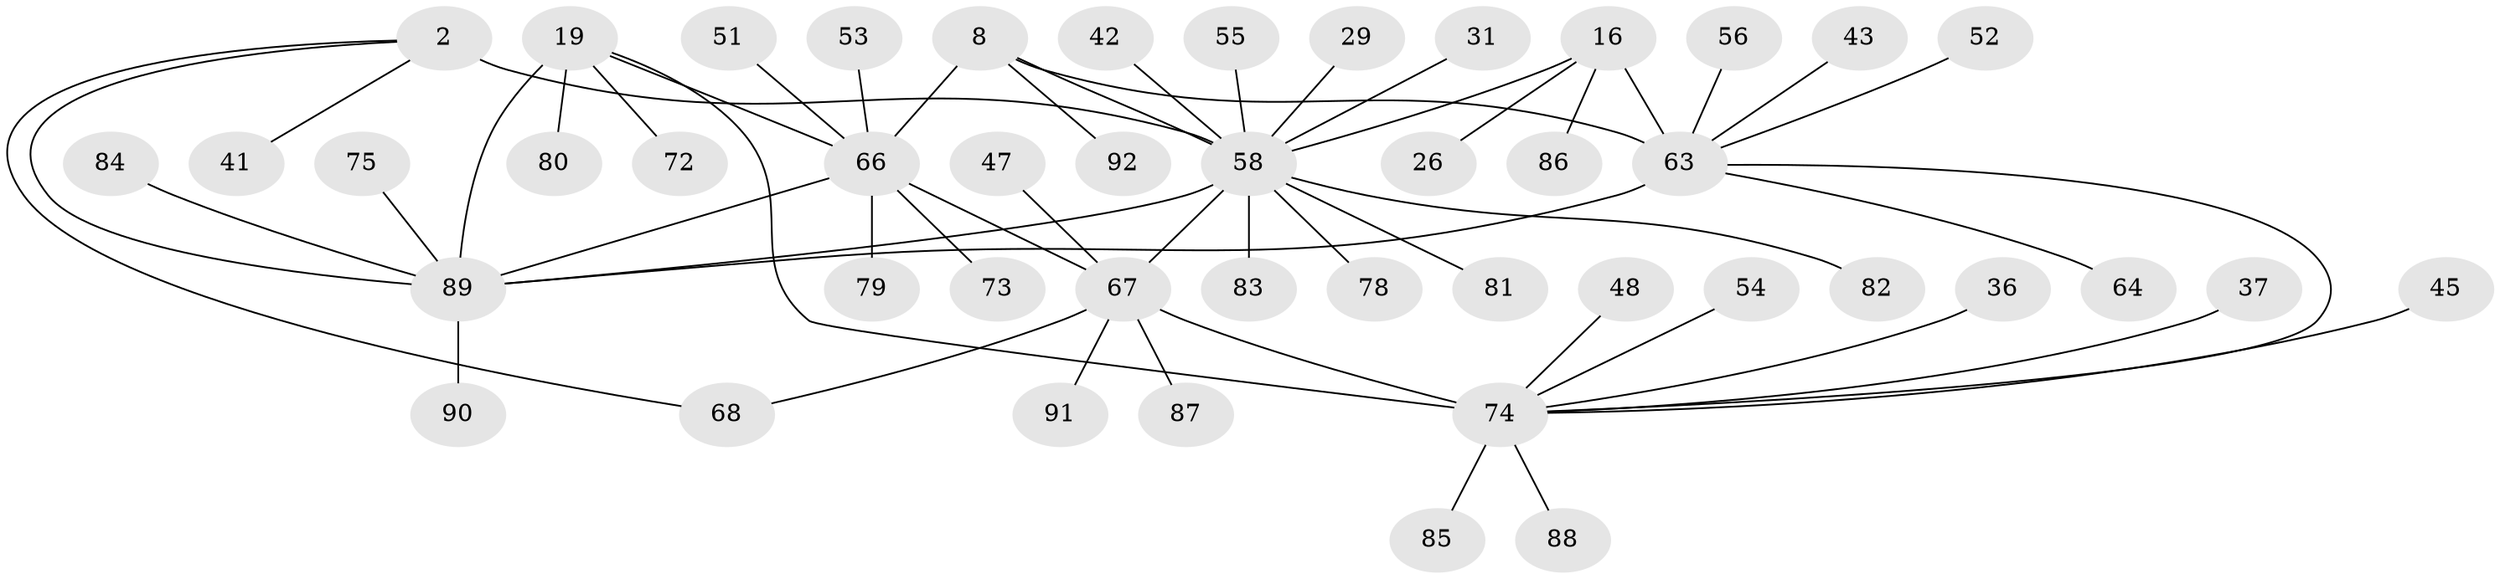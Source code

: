 // original degree distribution, {5: 0.043478260869565216, 4: 0.03260869565217391, 12: 0.010869565217391304, 8: 0.021739130434782608, 9: 0.043478260869565216, 7: 0.05434782608695652, 6: 0.021739130434782608, 2: 0.17391304347826086, 1: 0.5543478260869565, 3: 0.043478260869565216}
// Generated by graph-tools (version 1.1) at 2025/55/03/09/25 04:55:42]
// undirected, 46 vertices, 54 edges
graph export_dot {
graph [start="1"]
  node [color=gray90,style=filled];
  2 [super="+1"];
  8 [super="+6"];
  16 [super="+14"];
  19 [super="+18"];
  26;
  29;
  31;
  36;
  37;
  41;
  42;
  43;
  45;
  47;
  48;
  51 [super="+23"];
  52;
  53;
  54;
  55;
  56;
  58 [super="+40"];
  63 [super="+15"];
  64;
  66 [super="+7+22+50"];
  67 [super="+12"];
  68;
  72 [super="+46"];
  73 [super="+32"];
  74 [super="+39+11+28+34"];
  75;
  78 [super="+77"];
  79 [super="+71"];
  80;
  81;
  82 [super="+61+69"];
  83 [super="+76"];
  84 [super="+49"];
  85;
  86;
  87;
  88;
  89 [super="+65+57+59"];
  90;
  91;
  92;
  2 -- 41;
  2 -- 68;
  2 -- 58 [weight=4];
  2 -- 89;
  8 -- 63 [weight=2];
  8 -- 92;
  8 -- 58 [weight=2];
  8 -- 66 [weight=4];
  16 -- 26;
  16 -- 58 [weight=2];
  16 -- 86;
  16 -- 63 [weight=4];
  19 -- 80;
  19 -- 74 [weight=2];
  19 -- 72;
  19 -- 66;
  19 -- 89 [weight=4];
  29 -- 58;
  31 -- 58;
  36 -- 74;
  37 -- 74;
  42 -- 58;
  43 -- 63;
  45 -- 74;
  47 -- 67;
  48 -- 74;
  51 -- 66;
  52 -- 63;
  53 -- 66;
  54 -- 74;
  55 -- 58;
  56 -- 63;
  58 -- 78;
  58 -- 81;
  58 -- 82;
  58 -- 83;
  58 -- 89;
  58 -- 67;
  63 -- 64;
  63 -- 74;
  63 -- 89;
  66 -- 73;
  66 -- 79;
  66 -- 89;
  66 -- 67;
  67 -- 68;
  67 -- 74 [weight=4];
  67 -- 87;
  67 -- 91;
  74 -- 85;
  74 -- 88;
  75 -- 89;
  84 -- 89;
  89 -- 90;
}
